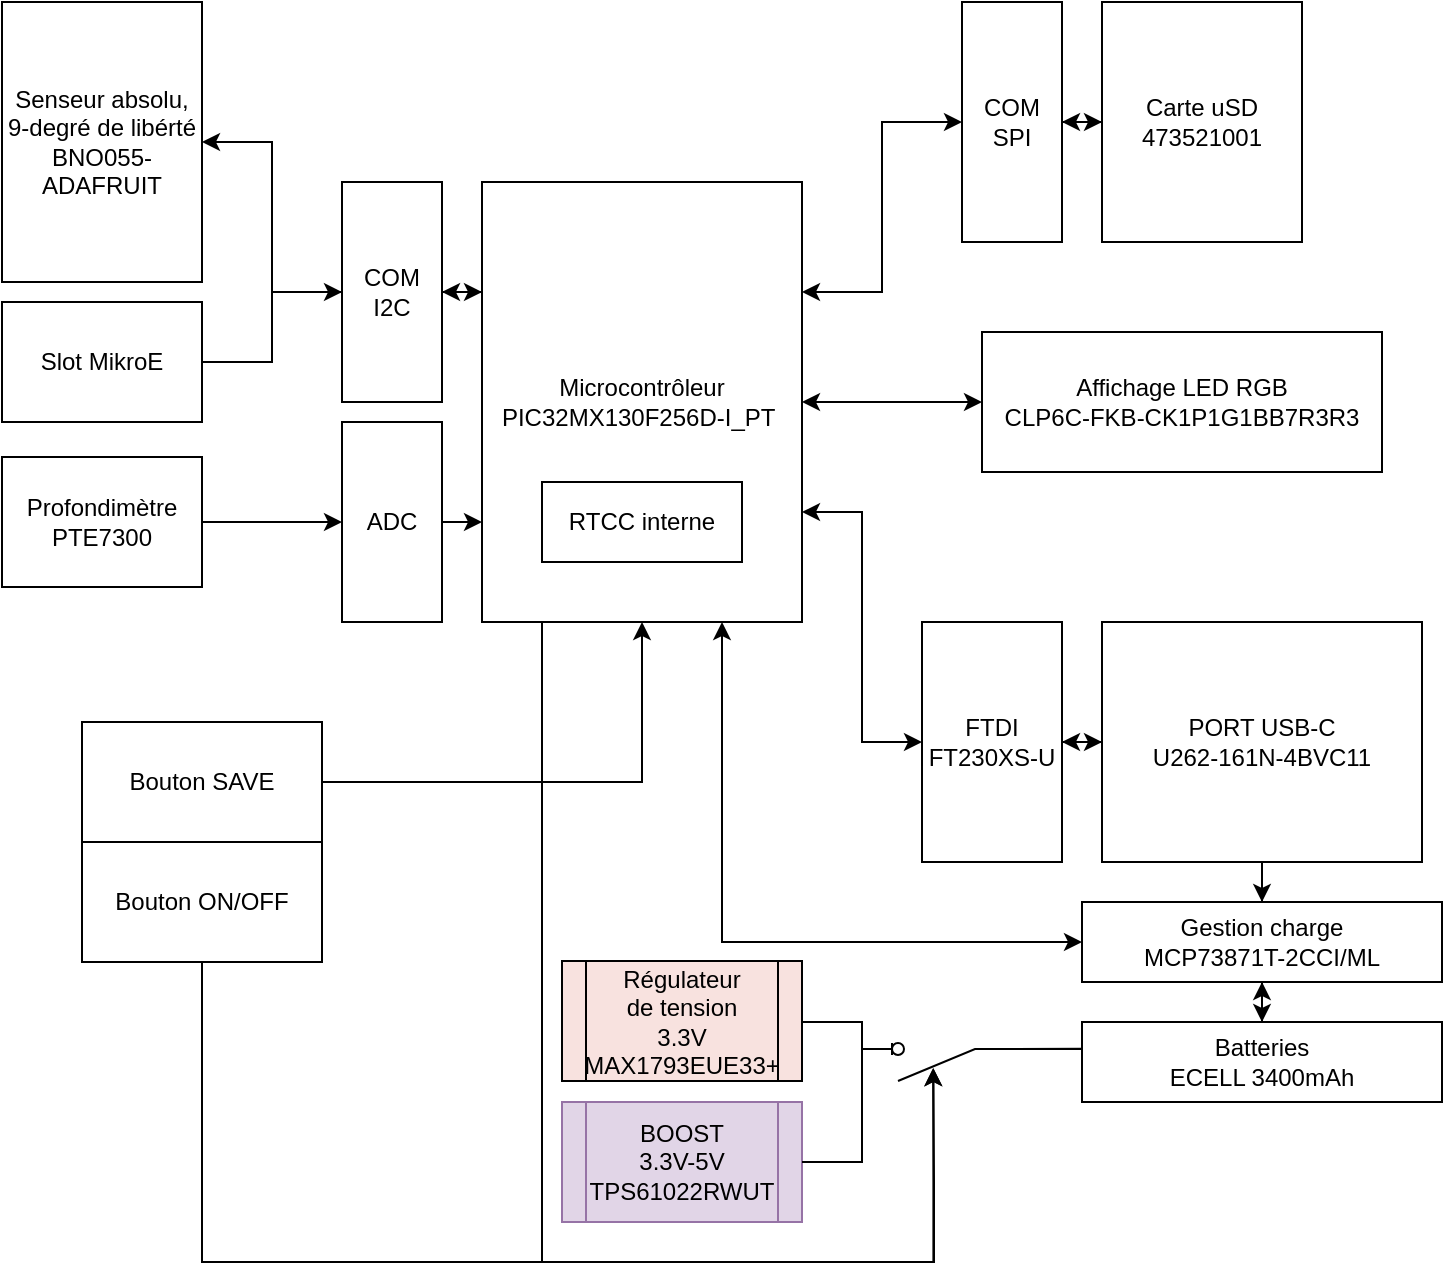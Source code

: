 <mxfile version="21.5.0" type="device">
  <diagram id="Wha_bB81DDDE6nMIUW01" name="Page-1">
    <mxGraphModel dx="1509" dy="880" grid="1" gridSize="10" guides="1" tooltips="1" connect="1" arrows="1" fold="1" page="1" pageScale="1" pageWidth="827" pageHeight="1169" math="0" shadow="0">
      <root>
        <mxCell id="0" />
        <mxCell id="1" parent="0" />
        <mxCell id="PCSYZUPDJesv8bweu0Qk-6" style="edgeStyle=orthogonalEdgeStyle;rounded=0;orthogonalLoop=1;jettySize=auto;html=1;entryX=0;entryY=0.5;entryDx=0;entryDy=0;startArrow=classic;startFill=1;" parent="1" source="PCSYZUPDJesv8bweu0Qk-1" target="PCSYZUPDJesv8bweu0Qk-5" edge="1">
          <mxGeometry relative="1" as="geometry" />
        </mxCell>
        <mxCell id="PCSYZUPDJesv8bweu0Qk-1" value="Senseur absolu, 9-degré de libérté&lt;br&gt;BNO055-ADAFRUIT" style="rounded=0;whiteSpace=wrap;html=1;" parent="1" vertex="1">
          <mxGeometry x="80" y="90" width="100" height="140" as="geometry" />
        </mxCell>
        <mxCell id="aYSH1yCOtkP3PWMeNU5t-2" style="edgeStyle=orthogonalEdgeStyle;rounded=0;orthogonalLoop=1;jettySize=auto;html=1;entryX=0;entryY=0.5;entryDx=0;entryDy=0;" edge="1" parent="1" source="PCSYZUPDJesv8bweu0Qk-3" target="aYSH1yCOtkP3PWMeNU5t-1">
          <mxGeometry relative="1" as="geometry" />
        </mxCell>
        <mxCell id="PCSYZUPDJesv8bweu0Qk-3" value="Profondimètre&lt;br&gt;PTE7300" style="rounded=0;whiteSpace=wrap;html=1;" parent="1" vertex="1">
          <mxGeometry x="80" y="317.5" width="100" height="65" as="geometry" />
        </mxCell>
        <mxCell id="PCSYZUPDJesv8bweu0Qk-31" style="edgeStyle=orthogonalEdgeStyle;rounded=0;orthogonalLoop=1;jettySize=auto;html=1;entryX=0;entryY=0.5;entryDx=0;entryDy=0;startArrow=classic;startFill=1;" parent="1" source="PCSYZUPDJesv8bweu0Qk-4" target="PCSYZUPDJesv8bweu0Qk-16" edge="1">
          <mxGeometry relative="1" as="geometry" />
        </mxCell>
        <mxCell id="PCSYZUPDJesv8bweu0Qk-32" style="edgeStyle=orthogonalEdgeStyle;rounded=0;orthogonalLoop=1;jettySize=auto;html=1;entryX=0;entryY=0.5;entryDx=0;entryDy=0;startArrow=classic;startFill=1;exitX=1;exitY=0.25;exitDx=0;exitDy=0;" parent="1" source="PCSYZUPDJesv8bweu0Qk-4" target="PCSYZUPDJesv8bweu0Qk-13" edge="1">
          <mxGeometry relative="1" as="geometry" />
        </mxCell>
        <mxCell id="PCSYZUPDJesv8bweu0Qk-47" style="edgeStyle=orthogonalEdgeStyle;rounded=0;orthogonalLoop=1;jettySize=auto;html=1;exitX=0.25;exitY=1;exitDx=0;exitDy=0;startArrow=none;startFill=0;endArrow=classic;endFill=1;entryX=0.524;entryY=0.336;entryDx=0;entryDy=0;entryPerimeter=0;" parent="1" source="PCSYZUPDJesv8bweu0Qk-4" target="3KVXWrgo6KOa02rVxD1E-5" edge="1">
          <mxGeometry relative="1" as="geometry">
            <mxPoint x="520" y="690" as="targetPoint" />
            <Array as="points">
              <mxPoint x="350" y="400" />
              <mxPoint x="350" y="720" />
              <mxPoint x="546" y="720" />
            </Array>
          </mxGeometry>
        </mxCell>
        <mxCell id="PCSYZUPDJesv8bweu0Qk-4" value="Microcontrôleur &lt;br&gt;PIC32MX130F256D-I_PT&amp;nbsp;" style="rounded=0;whiteSpace=wrap;html=1;" parent="1" vertex="1">
          <mxGeometry x="320" y="180" width="160" height="220" as="geometry" />
        </mxCell>
        <mxCell id="PCSYZUPDJesv8bweu0Qk-9" style="edgeStyle=orthogonalEdgeStyle;rounded=0;orthogonalLoop=1;jettySize=auto;html=1;entryX=0;entryY=0.25;entryDx=0;entryDy=0;startArrow=classic;startFill=1;" parent="1" source="PCSYZUPDJesv8bweu0Qk-5" target="PCSYZUPDJesv8bweu0Qk-4" edge="1">
          <mxGeometry relative="1" as="geometry" />
        </mxCell>
        <mxCell id="PCSYZUPDJesv8bweu0Qk-5" value="COM&lt;br&gt;I2C" style="rounded=0;whiteSpace=wrap;html=1;" parent="1" vertex="1">
          <mxGeometry x="250" y="180" width="50" height="110" as="geometry" />
        </mxCell>
        <mxCell id="PCSYZUPDJesv8bweu0Qk-12" style="edgeStyle=orthogonalEdgeStyle;rounded=0;orthogonalLoop=1;jettySize=auto;html=1;entryX=0;entryY=0.5;entryDx=0;entryDy=0;startArrow=classic;startFill=1;" parent="1" source="PCSYZUPDJesv8bweu0Qk-10" target="PCSYZUPDJesv8bweu0Qk-11" edge="1">
          <mxGeometry relative="1" as="geometry" />
        </mxCell>
        <mxCell id="PCSYZUPDJesv8bweu0Qk-33" style="edgeStyle=orthogonalEdgeStyle;rounded=0;orthogonalLoop=1;jettySize=auto;html=1;entryX=1;entryY=0.75;entryDx=0;entryDy=0;startArrow=classic;startFill=1;" parent="1" source="PCSYZUPDJesv8bweu0Qk-10" target="PCSYZUPDJesv8bweu0Qk-4" edge="1">
          <mxGeometry relative="1" as="geometry" />
        </mxCell>
        <mxCell id="PCSYZUPDJesv8bweu0Qk-10" value="FTDI&lt;br&gt;FT230XS-U" style="rounded=0;whiteSpace=wrap;html=1;" parent="1" vertex="1">
          <mxGeometry x="540" y="400" width="70" height="120" as="geometry" />
        </mxCell>
        <mxCell id="PCSYZUPDJesv8bweu0Qk-26" style="edgeStyle=orthogonalEdgeStyle;rounded=0;orthogonalLoop=1;jettySize=auto;html=1;entryX=0.5;entryY=0;entryDx=0;entryDy=0;startArrow=none;startFill=0;" parent="1" source="PCSYZUPDJesv8bweu0Qk-11" target="PCSYZUPDJesv8bweu0Qk-21" edge="1">
          <mxGeometry relative="1" as="geometry" />
        </mxCell>
        <mxCell id="PCSYZUPDJesv8bweu0Qk-11" value="PORT USB-C&lt;br&gt;U262-161N-4BVC11" style="rounded=0;whiteSpace=wrap;html=1;" parent="1" vertex="1">
          <mxGeometry x="630" y="400" width="160" height="120" as="geometry" />
        </mxCell>
        <mxCell id="PCSYZUPDJesv8bweu0Qk-15" style="edgeStyle=orthogonalEdgeStyle;rounded=0;orthogonalLoop=1;jettySize=auto;html=1;entryX=0;entryY=0.5;entryDx=0;entryDy=0;startArrow=classic;startFill=1;" parent="1" source="PCSYZUPDJesv8bweu0Qk-13" target="PCSYZUPDJesv8bweu0Qk-14" edge="1">
          <mxGeometry relative="1" as="geometry" />
        </mxCell>
        <mxCell id="PCSYZUPDJesv8bweu0Qk-13" value="COM&lt;br&gt;SPI" style="rounded=0;whiteSpace=wrap;html=1;" parent="1" vertex="1">
          <mxGeometry x="560" y="90" width="50" height="120" as="geometry" />
        </mxCell>
        <mxCell id="PCSYZUPDJesv8bweu0Qk-14" value="Carte uSD&lt;br&gt;473521001" style="rounded=0;whiteSpace=wrap;html=1;" parent="1" vertex="1">
          <mxGeometry x="630" y="90" width="100" height="120" as="geometry" />
        </mxCell>
        <mxCell id="PCSYZUPDJesv8bweu0Qk-16" value="Affichage LED RGB&lt;br&gt;CLP6C-FKB-CK1P1G1BB7R3R3" style="rounded=0;whiteSpace=wrap;html=1;" parent="1" vertex="1">
          <mxGeometry x="570" y="255" width="200" height="70" as="geometry" />
        </mxCell>
        <mxCell id="PCSYZUPDJesv8bweu0Qk-43" style="edgeStyle=orthogonalEdgeStyle;rounded=0;orthogonalLoop=1;jettySize=auto;html=1;startArrow=none;startFill=0;endArrow=classic;endFill=1;entryX=0.526;entryY=0.345;entryDx=0;entryDy=0;entryPerimeter=0;" parent="1" source="PCSYZUPDJesv8bweu0Qk-17" target="3KVXWrgo6KOa02rVxD1E-5" edge="1">
          <mxGeometry relative="1" as="geometry">
            <mxPoint x="557.5" y="690" as="targetPoint" />
            <Array as="points">
              <mxPoint x="180" y="720" />
              <mxPoint x="546" y="720" />
              <mxPoint x="546" y="680" />
            </Array>
          </mxGeometry>
        </mxCell>
        <mxCell id="PCSYZUPDJesv8bweu0Qk-17" value="Bouton ON/OFF" style="rounded=0;whiteSpace=wrap;html=1;" parent="1" vertex="1">
          <mxGeometry x="120" y="510" width="120" height="60" as="geometry" />
        </mxCell>
        <mxCell id="PCSYZUPDJesv8bweu0Qk-34" style="edgeStyle=orthogonalEdgeStyle;rounded=0;orthogonalLoop=1;jettySize=auto;html=1;entryX=0.5;entryY=1;entryDx=0;entryDy=0;startArrow=none;startFill=0;" parent="1" source="PCSYZUPDJesv8bweu0Qk-18" target="PCSYZUPDJesv8bweu0Qk-4" edge="1">
          <mxGeometry relative="1" as="geometry" />
        </mxCell>
        <mxCell id="PCSYZUPDJesv8bweu0Qk-18" value="Bouton SAVE" style="rounded=0;whiteSpace=wrap;html=1;" parent="1" vertex="1">
          <mxGeometry x="120" y="450" width="120" height="60" as="geometry" />
        </mxCell>
        <mxCell id="PCSYZUPDJesv8bweu0Qk-19" value="Batteries&lt;br&gt;ECELL 3400mAh" style="rounded=0;whiteSpace=wrap;html=1;" parent="1" vertex="1">
          <mxGeometry x="620" y="600" width="180" height="40" as="geometry" />
        </mxCell>
        <mxCell id="PCSYZUPDJesv8bweu0Qk-24" style="edgeStyle=orthogonalEdgeStyle;rounded=0;orthogonalLoop=1;jettySize=auto;html=1;startArrow=classic;startFill=1;" parent="1" source="PCSYZUPDJesv8bweu0Qk-21" target="PCSYZUPDJesv8bweu0Qk-19" edge="1">
          <mxGeometry relative="1" as="geometry" />
        </mxCell>
        <mxCell id="PCSYZUPDJesv8bweu0Qk-28" style="edgeStyle=orthogonalEdgeStyle;rounded=0;orthogonalLoop=1;jettySize=auto;html=1;entryX=0.75;entryY=1;entryDx=0;entryDy=0;startArrow=classic;startFill=1;" parent="1" source="PCSYZUPDJesv8bweu0Qk-21" target="PCSYZUPDJesv8bweu0Qk-4" edge="1">
          <mxGeometry relative="1" as="geometry">
            <Array as="points">
              <mxPoint x="440" y="560" />
            </Array>
          </mxGeometry>
        </mxCell>
        <mxCell id="PCSYZUPDJesv8bweu0Qk-21" value="Gestion charge&lt;br&gt;MCP73871T-2CCI/ML" style="rounded=0;whiteSpace=wrap;html=1;" parent="1" vertex="1">
          <mxGeometry x="620" y="540" width="180" height="40" as="geometry" />
        </mxCell>
        <mxCell id="PCSYZUPDJesv8bweu0Qk-30" value="Régulateur&lt;br&gt;de tension&lt;br&gt;3.3V&lt;br&gt;MAX1793EUE33+" style="shape=process;whiteSpace=wrap;html=1;backgroundOutline=1;fillColor=#F8E2DF;strokeColor=default;" parent="1" vertex="1">
          <mxGeometry x="360" y="569.5" width="120" height="60" as="geometry" />
        </mxCell>
        <mxCell id="3KVXWrgo6KOa02rVxD1E-1" value="BOOST&lt;br&gt;3.3V-5V&lt;br&gt;TPS61022RWUT" style="shape=process;whiteSpace=wrap;html=1;backgroundOutline=1;fillColor=#e1d5e7;strokeColor=#9673a6;" parent="1" vertex="1">
          <mxGeometry x="360" y="640" width="120" height="60" as="geometry" />
        </mxCell>
        <mxCell id="3KVXWrgo6KOa02rVxD1E-6" style="edgeStyle=orthogonalEdgeStyle;rounded=0;orthogonalLoop=1;jettySize=auto;html=1;exitX=0;exitY=0.845;exitDx=0;exitDy=0;exitPerimeter=0;entryX=0;entryY=0.5;entryDx=0;entryDy=0;endArrow=none;endFill=0;" parent="1" source="3KVXWrgo6KOa02rVxD1E-5" target="PCSYZUPDJesv8bweu0Qk-19" edge="1">
          <mxGeometry relative="1" as="geometry" />
        </mxCell>
        <mxCell id="3KVXWrgo6KOa02rVxD1E-7" style="edgeStyle=orthogonalEdgeStyle;rounded=0;orthogonalLoop=1;jettySize=auto;html=1;exitX=1;exitY=0.845;exitDx=0;exitDy=0;exitPerimeter=0;entryX=1;entryY=0.5;entryDx=0;entryDy=0;endArrow=none;endFill=0;" parent="1" source="3KVXWrgo6KOa02rVxD1E-5" target="PCSYZUPDJesv8bweu0Qk-30" edge="1">
          <mxGeometry relative="1" as="geometry">
            <Array as="points">
              <mxPoint x="510" y="600" />
              <mxPoint x="480" y="600" />
            </Array>
          </mxGeometry>
        </mxCell>
        <mxCell id="3KVXWrgo6KOa02rVxD1E-8" style="edgeStyle=orthogonalEdgeStyle;rounded=0;orthogonalLoop=1;jettySize=auto;html=1;exitX=1;exitY=0.845;exitDx=0;exitDy=0;exitPerimeter=0;entryX=1;entryY=0.5;entryDx=0;entryDy=0;endArrow=none;endFill=0;" parent="1" source="3KVXWrgo6KOa02rVxD1E-5" target="3KVXWrgo6KOa02rVxD1E-1" edge="1">
          <mxGeometry relative="1" as="geometry">
            <Array as="points">
              <mxPoint x="510" y="670" />
            </Array>
          </mxGeometry>
        </mxCell>
        <mxCell id="3KVXWrgo6KOa02rVxD1E-5" value="" style="pointerEvents=1;verticalLabelPosition=bottom;shadow=0;dashed=0;align=center;html=1;verticalAlign=top;shape=mxgraph.electrical.electro-mechanical.switch_disconnector;rotation=-180;" parent="1" vertex="1">
          <mxGeometry x="510" y="610.5" width="75" height="19" as="geometry" />
        </mxCell>
        <mxCell id="3KVXWrgo6KOa02rVxD1E-10" value="RTCC interne" style="rounded=0;whiteSpace=wrap;html=1;" parent="1" vertex="1">
          <mxGeometry x="350" y="330" width="100" height="40" as="geometry" />
        </mxCell>
        <mxCell id="3KVXWrgo6KOa02rVxD1E-12" style="edgeStyle=orthogonalEdgeStyle;rounded=0;orthogonalLoop=1;jettySize=auto;html=1;exitX=1;exitY=0.5;exitDx=0;exitDy=0;entryX=0;entryY=0.5;entryDx=0;entryDy=0;endArrow=none;endFill=0;" parent="1" source="3KVXWrgo6KOa02rVxD1E-11" target="PCSYZUPDJesv8bweu0Qk-5" edge="1">
          <mxGeometry relative="1" as="geometry" />
        </mxCell>
        <mxCell id="3KVXWrgo6KOa02rVxD1E-11" value="Slot MikroE" style="rounded=0;whiteSpace=wrap;html=1;" parent="1" vertex="1">
          <mxGeometry x="80" y="240" width="100" height="60" as="geometry" />
        </mxCell>
        <mxCell id="aYSH1yCOtkP3PWMeNU5t-6" style="edgeStyle=orthogonalEdgeStyle;rounded=0;orthogonalLoop=1;jettySize=auto;html=1;entryX=0.005;entryY=0.774;entryDx=0;entryDy=0;entryPerimeter=0;" edge="1" parent="1" source="aYSH1yCOtkP3PWMeNU5t-1" target="PCSYZUPDJesv8bweu0Qk-4">
          <mxGeometry relative="1" as="geometry" />
        </mxCell>
        <mxCell id="aYSH1yCOtkP3PWMeNU5t-1" value="ADC" style="rounded=0;whiteSpace=wrap;html=1;" vertex="1" parent="1">
          <mxGeometry x="250" y="300" width="50" height="100" as="geometry" />
        </mxCell>
      </root>
    </mxGraphModel>
  </diagram>
</mxfile>
